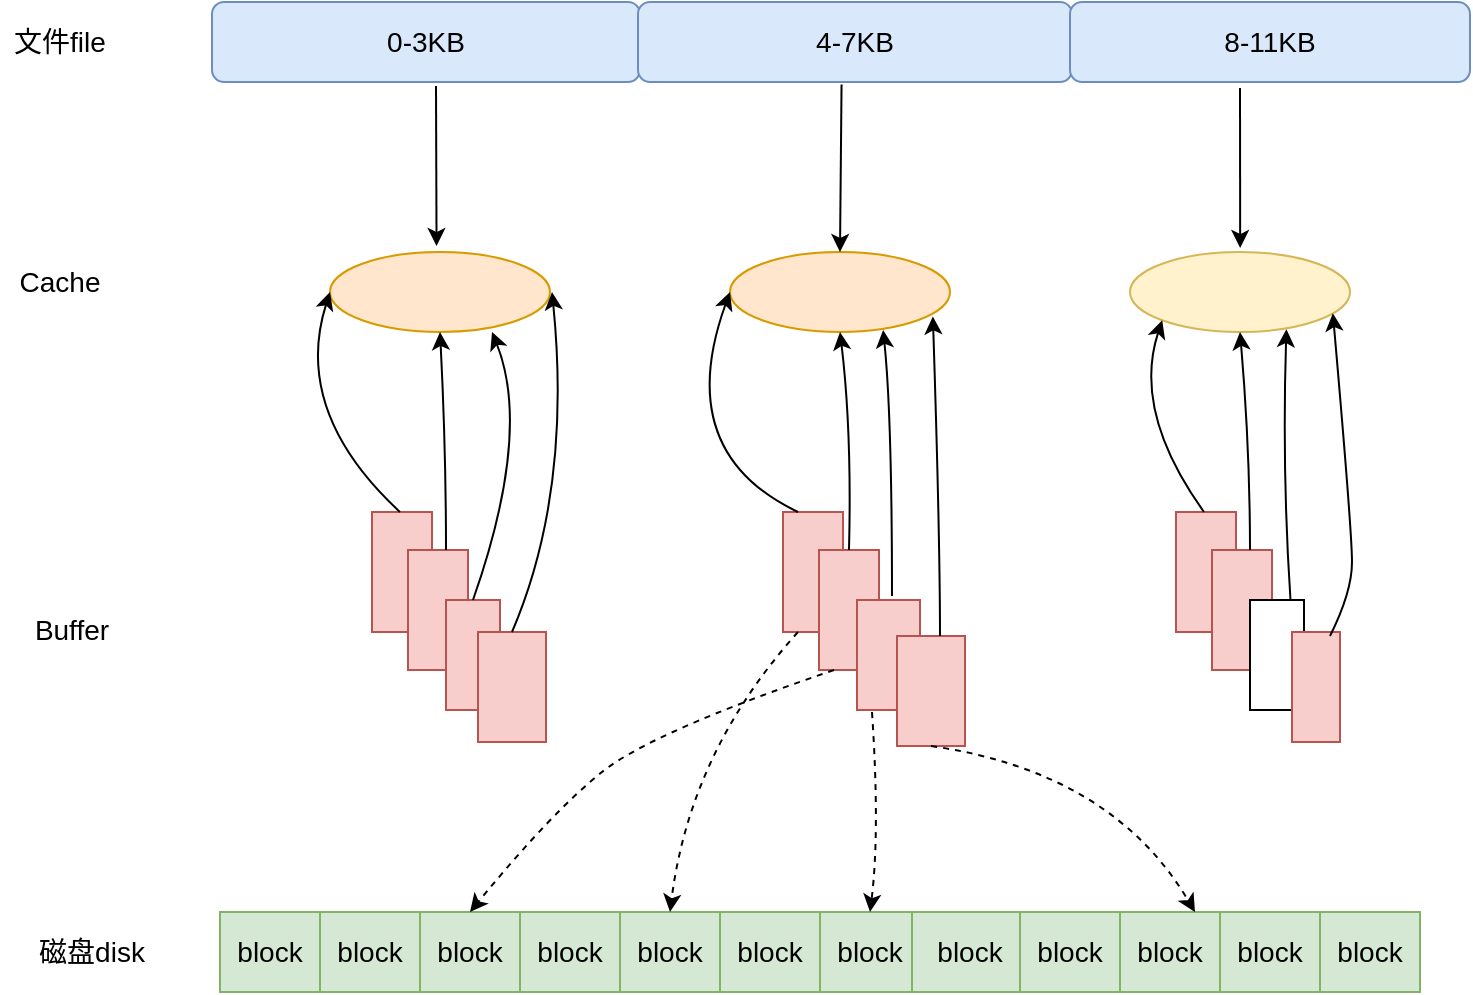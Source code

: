 <mxfile version="21.6.2" type="github">
  <diagram name="第 1 页" id="b4jQ-BNB-UIH-D7bnRL5">
    <mxGraphModel dx="1050" dy="549" grid="1" gridSize="10" guides="1" tooltips="1" connect="1" arrows="1" fold="1" page="1" pageScale="1" pageWidth="827" pageHeight="1169" math="0" shadow="0">
      <root>
        <mxCell id="0" />
        <mxCell id="1" parent="0" />
        <mxCell id="3agZBPBVixpJLyaUnUu8-1" value="0-3KB" style="rounded=1;whiteSpace=wrap;html=1;fillColor=#dae8fc;strokeColor=#6c8ebf;fontSize=14;" vertex="1" parent="1">
          <mxGeometry x="160" y="135" width="214" height="40" as="geometry" />
        </mxCell>
        <mxCell id="3agZBPBVixpJLyaUnUu8-2" value="4-7KB" style="rounded=1;whiteSpace=wrap;html=1;fillColor=#dae8fc;strokeColor=#6c8ebf;fontSize=14;" vertex="1" parent="1">
          <mxGeometry x="373" y="135" width="217" height="40" as="geometry" />
        </mxCell>
        <mxCell id="3agZBPBVixpJLyaUnUu8-3" value="8-11KB" style="rounded=1;whiteSpace=wrap;html=1;fillColor=#dae8fc;strokeColor=#6c8ebf;fontSize=14;" vertex="1" parent="1">
          <mxGeometry x="589" y="135" width="200" height="40" as="geometry" />
        </mxCell>
        <mxCell id="3agZBPBVixpJLyaUnUu8-5" value="文件file" style="text;html=1;strokeColor=none;fillColor=none;align=center;verticalAlign=middle;whiteSpace=wrap;rounded=0;fontSize=14;" vertex="1" parent="1">
          <mxGeometry x="54" y="140" width="60" height="30" as="geometry" />
        </mxCell>
        <mxCell id="3agZBPBVixpJLyaUnUu8-6" value="" style="ellipse;whiteSpace=wrap;html=1;fillColor=#ffe6cc;strokeColor=#d79b00;fontSize=14;" vertex="1" parent="1">
          <mxGeometry x="219" y="260" width="110" height="40" as="geometry" />
        </mxCell>
        <mxCell id="3agZBPBVixpJLyaUnUu8-8" value="" style="ellipse;whiteSpace=wrap;html=1;fillColor=#ffe6cc;strokeColor=#d79b00;fontSize=14;" vertex="1" parent="1">
          <mxGeometry x="419" y="260" width="110" height="40" as="geometry" />
        </mxCell>
        <mxCell id="3agZBPBVixpJLyaUnUu8-9" value="" style="ellipse;whiteSpace=wrap;html=1;fillColor=#fff2cc;strokeColor=#d6b656;fontSize=14;" vertex="1" parent="1">
          <mxGeometry x="619" y="260" width="110" height="40" as="geometry" />
        </mxCell>
        <mxCell id="3agZBPBVixpJLyaUnUu8-10" value="Cache" style="text;html=1;strokeColor=none;fillColor=none;align=center;verticalAlign=middle;whiteSpace=wrap;rounded=0;fontSize=14;" vertex="1" parent="1">
          <mxGeometry x="54" y="260" width="60" height="30" as="geometry" />
        </mxCell>
        <mxCell id="3agZBPBVixpJLyaUnUu8-11" value="Buffer" style="text;html=1;strokeColor=none;fillColor=none;align=center;verticalAlign=middle;whiteSpace=wrap;rounded=0;fontSize=14;" vertex="1" parent="1">
          <mxGeometry x="60" y="434" width="60" height="30" as="geometry" />
        </mxCell>
        <mxCell id="3agZBPBVixpJLyaUnUu8-12" value="磁盘disk" style="text;html=1;strokeColor=none;fillColor=none;align=center;verticalAlign=middle;whiteSpace=wrap;rounded=0;fontSize=14;" vertex="1" parent="1">
          <mxGeometry x="70" y="595" width="60" height="30" as="geometry" />
        </mxCell>
        <mxCell id="3agZBPBVixpJLyaUnUu8-14" value="block" style="rounded=0;whiteSpace=wrap;html=1;fillColor=#d5e8d4;strokeColor=#82b366;fontSize=14;" vertex="1" parent="1">
          <mxGeometry x="214" y="590" width="50" height="40" as="geometry" />
        </mxCell>
        <mxCell id="3agZBPBVixpJLyaUnUu8-15" value="block" style="rounded=0;whiteSpace=wrap;html=1;fillColor=#d5e8d4;strokeColor=#82b366;fontSize=14;" vertex="1" parent="1">
          <mxGeometry x="264" y="590" width="50" height="40" as="geometry" />
        </mxCell>
        <mxCell id="3agZBPBVixpJLyaUnUu8-16" value="block" style="rounded=0;whiteSpace=wrap;html=1;fillColor=#d5e8d4;strokeColor=#82b366;fontSize=14;" vertex="1" parent="1">
          <mxGeometry x="314" y="590" width="50" height="40" as="geometry" />
        </mxCell>
        <mxCell id="3agZBPBVixpJLyaUnUu8-17" value="block" style="rounded=0;whiteSpace=wrap;html=1;fillColor=#d5e8d4;strokeColor=#82b366;fontSize=14;" vertex="1" parent="1">
          <mxGeometry x="364" y="590" width="50" height="40" as="geometry" />
        </mxCell>
        <mxCell id="3agZBPBVixpJLyaUnUu8-18" value="block" style="rounded=0;whiteSpace=wrap;html=1;fillColor=#d5e8d4;strokeColor=#82b366;fontSize=14;" vertex="1" parent="1">
          <mxGeometry x="414" y="590" width="50" height="40" as="geometry" />
        </mxCell>
        <mxCell id="3agZBPBVixpJLyaUnUu8-19" value="block" style="rounded=0;whiteSpace=wrap;html=1;fillColor=#d5e8d4;strokeColor=#82b366;fontSize=14;" vertex="1" parent="1">
          <mxGeometry x="464" y="590" width="50" height="40" as="geometry" />
        </mxCell>
        <mxCell id="3agZBPBVixpJLyaUnUu8-20" value="block" style="rounded=0;whiteSpace=wrap;html=1;fillColor=#d5e8d4;strokeColor=#82b366;fontSize=14;" vertex="1" parent="1">
          <mxGeometry x="510" y="590" width="58" height="40" as="geometry" />
        </mxCell>
        <mxCell id="3agZBPBVixpJLyaUnUu8-21" value="block" style="rounded=0;whiteSpace=wrap;html=1;fillColor=#d5e8d4;strokeColor=#82b366;fontSize=14;" vertex="1" parent="1">
          <mxGeometry x="564" y="590" width="50" height="40" as="geometry" />
        </mxCell>
        <mxCell id="3agZBPBVixpJLyaUnUu8-22" value="block" style="rounded=0;whiteSpace=wrap;html=1;fillColor=#d5e8d4;strokeColor=#82b366;fontSize=14;" vertex="1" parent="1">
          <mxGeometry x="614" y="590" width="50" height="40" as="geometry" />
        </mxCell>
        <mxCell id="3agZBPBVixpJLyaUnUu8-23" value="" style="rounded=0;whiteSpace=wrap;html=1;fillColor=#f8cecc;strokeColor=#b85450;fontSize=14;" vertex="1" parent="1">
          <mxGeometry x="240" y="390" width="30" height="60" as="geometry" />
        </mxCell>
        <mxCell id="3agZBPBVixpJLyaUnUu8-24" value="" style="rounded=0;whiteSpace=wrap;html=1;fillColor=#f8cecc;strokeColor=#b85450;fontSize=14;" vertex="1" parent="1">
          <mxGeometry x="258" y="409" width="30" height="60" as="geometry" />
        </mxCell>
        <mxCell id="3agZBPBVixpJLyaUnUu8-25" value="" style="rounded=0;whiteSpace=wrap;html=1;fillColor=#f8cecc;strokeColor=#b85450;fontSize=14;" vertex="1" parent="1">
          <mxGeometry x="277" y="434" width="27" height="55" as="geometry" />
        </mxCell>
        <mxCell id="3agZBPBVixpJLyaUnUu8-26" value="" style="rounded=0;whiteSpace=wrap;html=1;fillColor=#f8cecc;strokeColor=#b85450;fontSize=14;" vertex="1" parent="1">
          <mxGeometry x="293" y="450" width="34" height="55" as="geometry" />
        </mxCell>
        <mxCell id="3agZBPBVixpJLyaUnUu8-27" value="" style="endArrow=classic;html=1;rounded=0;fontSize=14;" edge="1" parent="1">
          <mxGeometry width="50" height="50" relative="1" as="geometry">
            <mxPoint x="272" y="177" as="sourcePoint" />
            <mxPoint x="272.273" y="257.002" as="targetPoint" />
          </mxGeometry>
        </mxCell>
        <mxCell id="3agZBPBVixpJLyaUnUu8-28" value="" style="endArrow=classic;html=1;rounded=0;entryX=0.5;entryY=0;entryDx=0;entryDy=0;fontSize=14;exitX=0.469;exitY=1.03;exitDx=0;exitDy=0;exitPerimeter=0;" edge="1" parent="1" source="3agZBPBVixpJLyaUnUu8-2" target="3agZBPBVixpJLyaUnUu8-8">
          <mxGeometry width="50" height="50" relative="1" as="geometry">
            <mxPoint x="470" y="170" as="sourcePoint" />
            <mxPoint x="404" y="360" as="targetPoint" />
          </mxGeometry>
        </mxCell>
        <mxCell id="3agZBPBVixpJLyaUnUu8-29" value="" style="endArrow=classic;html=1;rounded=0;fontSize=14;" edge="1" parent="1">
          <mxGeometry width="50" height="50" relative="1" as="geometry">
            <mxPoint x="674" y="178" as="sourcePoint" />
            <mxPoint x="674.091" y="258.004" as="targetPoint" />
          </mxGeometry>
        </mxCell>
        <mxCell id="3agZBPBVixpJLyaUnUu8-30" value="" style="rounded=0;whiteSpace=wrap;html=1;fillColor=#f8cecc;strokeColor=#b85450;fontSize=14;" vertex="1" parent="1">
          <mxGeometry x="445.5" y="390" width="30" height="60" as="geometry" />
        </mxCell>
        <mxCell id="3agZBPBVixpJLyaUnUu8-31" value="" style="rounded=0;whiteSpace=wrap;html=1;fillColor=#f8cecc;strokeColor=#b85450;fontSize=14;" vertex="1" parent="1">
          <mxGeometry x="463.5" y="409" width="30" height="60" as="geometry" />
        </mxCell>
        <mxCell id="3agZBPBVixpJLyaUnUu8-32" value="" style="rounded=0;whiteSpace=wrap;html=1;fillColor=#f8cecc;strokeColor=#b85450;fontSize=14;" vertex="1" parent="1">
          <mxGeometry x="482.5" y="434" width="31.5" height="55" as="geometry" />
        </mxCell>
        <mxCell id="3agZBPBVixpJLyaUnUu8-33" value="" style="rounded=0;whiteSpace=wrap;html=1;fillColor=#f8cecc;strokeColor=#b85450;fontSize=14;" vertex="1" parent="1">
          <mxGeometry x="502.5" y="452" width="34" height="55" as="geometry" />
        </mxCell>
        <mxCell id="3agZBPBVixpJLyaUnUu8-34" value="" style="rounded=0;whiteSpace=wrap;html=1;fillColor=#f8cecc;strokeColor=#b85450;fontSize=14;" vertex="1" parent="1">
          <mxGeometry x="642" y="390" width="30" height="60" as="geometry" />
        </mxCell>
        <mxCell id="3agZBPBVixpJLyaUnUu8-35" value="" style="rounded=0;whiteSpace=wrap;html=1;fillColor=#f8cecc;strokeColor=#b85450;fontSize=14;" vertex="1" parent="1">
          <mxGeometry x="660" y="409" width="30" height="60" as="geometry" />
        </mxCell>
        <mxCell id="3agZBPBVixpJLyaUnUu8-36" value="" style="rounded=0;whiteSpace=wrap;html=1;fontSize=14;" vertex="1" parent="1">
          <mxGeometry x="679" y="434" width="27" height="55" as="geometry" />
        </mxCell>
        <mxCell id="3agZBPBVixpJLyaUnUu8-37" value="" style="rounded=0;whiteSpace=wrap;html=1;fillColor=#f8cecc;strokeColor=#b85450;fontSize=14;" vertex="1" parent="1">
          <mxGeometry x="700" y="450" width="24" height="55" as="geometry" />
        </mxCell>
        <mxCell id="3agZBPBVixpJLyaUnUu8-40" value="block" style="rounded=0;whiteSpace=wrap;html=1;fillColor=#d5e8d4;strokeColor=#82b366;fontSize=14;" vertex="1" parent="1">
          <mxGeometry x="164" y="590" width="50" height="40" as="geometry" />
        </mxCell>
        <mxCell id="3agZBPBVixpJLyaUnUu8-41" value="block" style="rounded=0;whiteSpace=wrap;html=1;fillColor=#d5e8d4;strokeColor=#82b366;fontSize=14;" vertex="1" parent="1">
          <mxGeometry x="664" y="590" width="50" height="40" as="geometry" />
        </mxCell>
        <mxCell id="3agZBPBVixpJLyaUnUu8-42" value="block" style="rounded=0;whiteSpace=wrap;html=1;fillColor=#d5e8d4;strokeColor=#82b366;fontSize=14;" vertex="1" parent="1">
          <mxGeometry x="714" y="590" width="50" height="40" as="geometry" />
        </mxCell>
        <mxCell id="3agZBPBVixpJLyaUnUu8-43" value="" style="curved=1;endArrow=classic;html=1;rounded=0;entryX=0;entryY=0.5;entryDx=0;entryDy=0;fontSize=14;" edge="1" parent="1" target="3agZBPBVixpJLyaUnUu8-6">
          <mxGeometry width="50" height="50" relative="1" as="geometry">
            <mxPoint x="254" y="390" as="sourcePoint" />
            <mxPoint x="304" y="340" as="targetPoint" />
            <Array as="points">
              <mxPoint x="200" y="340" />
            </Array>
          </mxGeometry>
        </mxCell>
        <mxCell id="3agZBPBVixpJLyaUnUu8-44" value="" style="curved=1;endArrow=classic;html=1;rounded=0;entryX=0.5;entryY=1;entryDx=0;entryDy=0;fontSize=14;" edge="1" parent="1" target="3agZBPBVixpJLyaUnUu8-6">
          <mxGeometry width="50" height="50" relative="1" as="geometry">
            <mxPoint x="277" y="409" as="sourcePoint" />
            <mxPoint x="327" y="359" as="targetPoint" />
            <Array as="points">
              <mxPoint x="277" y="359" />
            </Array>
          </mxGeometry>
        </mxCell>
        <mxCell id="3agZBPBVixpJLyaUnUu8-45" value="" style="curved=1;endArrow=classic;html=1;rounded=0;exitX=0.5;exitY=0;exitDx=0;exitDy=0;fontSize=14;" edge="1" parent="1" source="3agZBPBVixpJLyaUnUu8-25">
          <mxGeometry width="50" height="50" relative="1" as="geometry">
            <mxPoint x="390" y="410" as="sourcePoint" />
            <mxPoint x="300" y="300" as="targetPoint" />
            <Array as="points">
              <mxPoint x="320" y="350" />
            </Array>
          </mxGeometry>
        </mxCell>
        <mxCell id="3agZBPBVixpJLyaUnUu8-46" value="" style="curved=1;endArrow=classic;html=1;rounded=0;exitX=0.5;exitY=0;exitDx=0;exitDy=0;fontSize=14;" edge="1" parent="1" source="3agZBPBVixpJLyaUnUu8-26">
          <mxGeometry width="50" height="50" relative="1" as="geometry">
            <mxPoint x="390" y="410" as="sourcePoint" />
            <mxPoint x="330" y="280" as="targetPoint" />
            <Array as="points">
              <mxPoint x="340" y="380" />
            </Array>
          </mxGeometry>
        </mxCell>
        <mxCell id="3agZBPBVixpJLyaUnUu8-47" value="" style="curved=1;endArrow=classic;html=1;rounded=0;exitX=0.25;exitY=0;exitDx=0;exitDy=0;entryX=0;entryY=0.5;entryDx=0;entryDy=0;fontSize=14;" edge="1" parent="1" source="3agZBPBVixpJLyaUnUu8-30" target="3agZBPBVixpJLyaUnUu8-8">
          <mxGeometry width="50" height="50" relative="1" as="geometry">
            <mxPoint x="390" y="410" as="sourcePoint" />
            <mxPoint x="440" y="360" as="targetPoint" />
            <Array as="points">
              <mxPoint x="390" y="360" />
            </Array>
          </mxGeometry>
        </mxCell>
        <mxCell id="3agZBPBVixpJLyaUnUu8-48" value="" style="curved=1;endArrow=classic;html=1;rounded=0;exitX=0.5;exitY=0;exitDx=0;exitDy=0;entryX=0.5;entryY=1;entryDx=0;entryDy=0;fontSize=14;" edge="1" parent="1" source="3agZBPBVixpJLyaUnUu8-31" target="3agZBPBVixpJLyaUnUu8-8">
          <mxGeometry width="50" height="50" relative="1" as="geometry">
            <mxPoint x="390" y="410" as="sourcePoint" />
            <mxPoint x="440" y="360" as="targetPoint" />
            <Array as="points">
              <mxPoint x="480" y="350" />
            </Array>
          </mxGeometry>
        </mxCell>
        <mxCell id="3agZBPBVixpJLyaUnUu8-49" value="" style="curved=1;endArrow=classic;html=1;rounded=0;entryX=0.696;entryY=0.925;entryDx=0;entryDy=0;entryPerimeter=0;fontSize=14;" edge="1" parent="1">
          <mxGeometry width="50" height="50" relative="1" as="geometry">
            <mxPoint x="500" y="432" as="sourcePoint" />
            <mxPoint x="495.56" y="299" as="targetPoint" />
            <Array as="points">
              <mxPoint x="500" y="342" />
            </Array>
          </mxGeometry>
        </mxCell>
        <mxCell id="3agZBPBVixpJLyaUnUu8-50" value="" style="curved=1;endArrow=classic;html=1;rounded=0;entryX=0.922;entryY=0.805;entryDx=0;entryDy=0;entryPerimeter=0;fontSize=14;" edge="1" parent="1" target="3agZBPBVixpJLyaUnUu8-8">
          <mxGeometry width="50" height="50" relative="1" as="geometry">
            <mxPoint x="524" y="452" as="sourcePoint" />
            <mxPoint x="574" y="402" as="targetPoint" />
            <Array as="points">
              <mxPoint x="524" y="402" />
            </Array>
          </mxGeometry>
        </mxCell>
        <mxCell id="3agZBPBVixpJLyaUnUu8-51" value="" style="curved=1;endArrow=classic;html=1;rounded=0;entryX=0;entryY=1;entryDx=0;entryDy=0;fontSize=14;" edge="1" parent="1" target="3agZBPBVixpJLyaUnUu8-9">
          <mxGeometry width="50" height="50" relative="1" as="geometry">
            <mxPoint x="656" y="390" as="sourcePoint" />
            <mxPoint x="706" y="340" as="targetPoint" />
            <Array as="points">
              <mxPoint x="620" y="340" />
            </Array>
          </mxGeometry>
        </mxCell>
        <mxCell id="3agZBPBVixpJLyaUnUu8-52" value="" style="curved=1;endArrow=classic;html=1;rounded=0;entryX=0.5;entryY=1;entryDx=0;entryDy=0;fontSize=14;" edge="1" parent="1" target="3agZBPBVixpJLyaUnUu8-9">
          <mxGeometry width="50" height="50" relative="1" as="geometry">
            <mxPoint x="679" y="409" as="sourcePoint" />
            <mxPoint x="729" y="359" as="targetPoint" />
            <Array as="points">
              <mxPoint x="679" y="359" />
            </Array>
          </mxGeometry>
        </mxCell>
        <mxCell id="3agZBPBVixpJLyaUnUu8-53" value="" style="curved=1;endArrow=classic;html=1;rounded=0;entryX=0.711;entryY=0.965;entryDx=0;entryDy=0;entryPerimeter=0;exitX=0.75;exitY=0;exitDx=0;exitDy=0;fontSize=14;" edge="1" parent="1" source="3agZBPBVixpJLyaUnUu8-36" target="3agZBPBVixpJLyaUnUu8-9">
          <mxGeometry width="50" height="50" relative="1" as="geometry">
            <mxPoint x="695" y="420" as="sourcePoint" />
            <mxPoint x="745" y="370" as="targetPoint" />
            <Array as="points">
              <mxPoint x="695" y="370" />
            </Array>
          </mxGeometry>
        </mxCell>
        <mxCell id="3agZBPBVixpJLyaUnUu8-56" value="" style="curved=1;endArrow=classic;html=1;rounded=0;entryX=0.922;entryY=0.765;entryDx=0;entryDy=0;entryPerimeter=0;fontSize=14;" edge="1" parent="1" target="3agZBPBVixpJLyaUnUu8-9">
          <mxGeometry width="50" height="50" relative="1" as="geometry">
            <mxPoint x="719" y="452" as="sourcePoint" />
            <mxPoint x="769" y="402" as="targetPoint" />
            <Array as="points">
              <mxPoint x="730" y="430" />
              <mxPoint x="730" y="400" />
            </Array>
          </mxGeometry>
        </mxCell>
        <mxCell id="3agZBPBVixpJLyaUnUu8-57" value="" style="curved=1;endArrow=classic;html=1;rounded=0;entryX=0.5;entryY=0;entryDx=0;entryDy=0;exitX=0.25;exitY=1;exitDx=0;exitDy=0;dashed=1;fontSize=14;" edge="1" parent="1" source="3agZBPBVixpJLyaUnUu8-30" target="3agZBPBVixpJLyaUnUu8-17">
          <mxGeometry width="50" height="50" relative="1" as="geometry">
            <mxPoint x="400" y="500" as="sourcePoint" />
            <mxPoint x="449" y="510" as="targetPoint" />
            <Array as="points">
              <mxPoint x="399" y="510" />
            </Array>
          </mxGeometry>
        </mxCell>
        <mxCell id="3agZBPBVixpJLyaUnUu8-58" value="" style="curved=1;endArrow=classic;html=1;rounded=0;exitX=0.25;exitY=1;exitDx=0;exitDy=0;entryX=0.5;entryY=0;entryDx=0;entryDy=0;dashed=1;fontSize=14;" edge="1" parent="1" source="3agZBPBVixpJLyaUnUu8-31" target="3agZBPBVixpJLyaUnUu8-15">
          <mxGeometry width="50" height="50" relative="1" as="geometry">
            <mxPoint x="380" y="460" as="sourcePoint" />
            <mxPoint x="280" y="570" as="targetPoint" />
            <Array as="points">
              <mxPoint x="380" y="500" />
              <mxPoint x="330" y="540" />
            </Array>
          </mxGeometry>
        </mxCell>
        <mxCell id="3agZBPBVixpJLyaUnUu8-59" value="" style="curved=1;endArrow=classic;html=1;rounded=0;entryX=0.5;entryY=0;entryDx=0;entryDy=0;dashed=1;fontSize=14;" edge="1" parent="1" target="3agZBPBVixpJLyaUnUu8-19">
          <mxGeometry width="50" height="50" relative="1" as="geometry">
            <mxPoint x="490" y="490" as="sourcePoint" />
            <mxPoint x="564" y="530" as="targetPoint" />
            <Array as="points">
              <mxPoint x="494" y="550" />
            </Array>
          </mxGeometry>
        </mxCell>
        <mxCell id="3agZBPBVixpJLyaUnUu8-60" value="" style="curved=1;endArrow=classic;html=1;rounded=0;exitX=0.5;exitY=1;exitDx=0;exitDy=0;entryX=0.75;entryY=0;entryDx=0;entryDy=0;dashed=1;fontSize=14;" edge="1" parent="1" source="3agZBPBVixpJLyaUnUu8-33" target="3agZBPBVixpJLyaUnUu8-22">
          <mxGeometry width="50" height="50" relative="1" as="geometry">
            <mxPoint x="622" y="555" as="sourcePoint" />
            <mxPoint x="672" y="505" as="targetPoint" />
            <Array as="points">
              <mxPoint x="610" y="520" />
            </Array>
          </mxGeometry>
        </mxCell>
      </root>
    </mxGraphModel>
  </diagram>
</mxfile>
